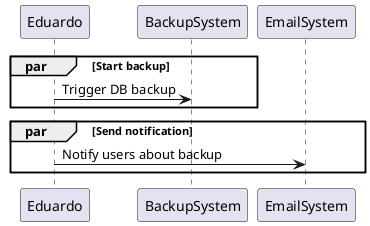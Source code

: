 @startuml

/'
par -- Parallel Actions
This is used to represent actions that can occur simultaneously.
It is useful for scenarios where multiple processes or actions can happen at the same time.
'/
participant Eduardo
participant BackupSystem
participant EmailSystem

par Start backup
  Eduardo -> BackupSystem: Trigger DB backup
end par

par Send notification
  Eduardo -> EmailSystem: Notify users about backup
end par

@enduml
